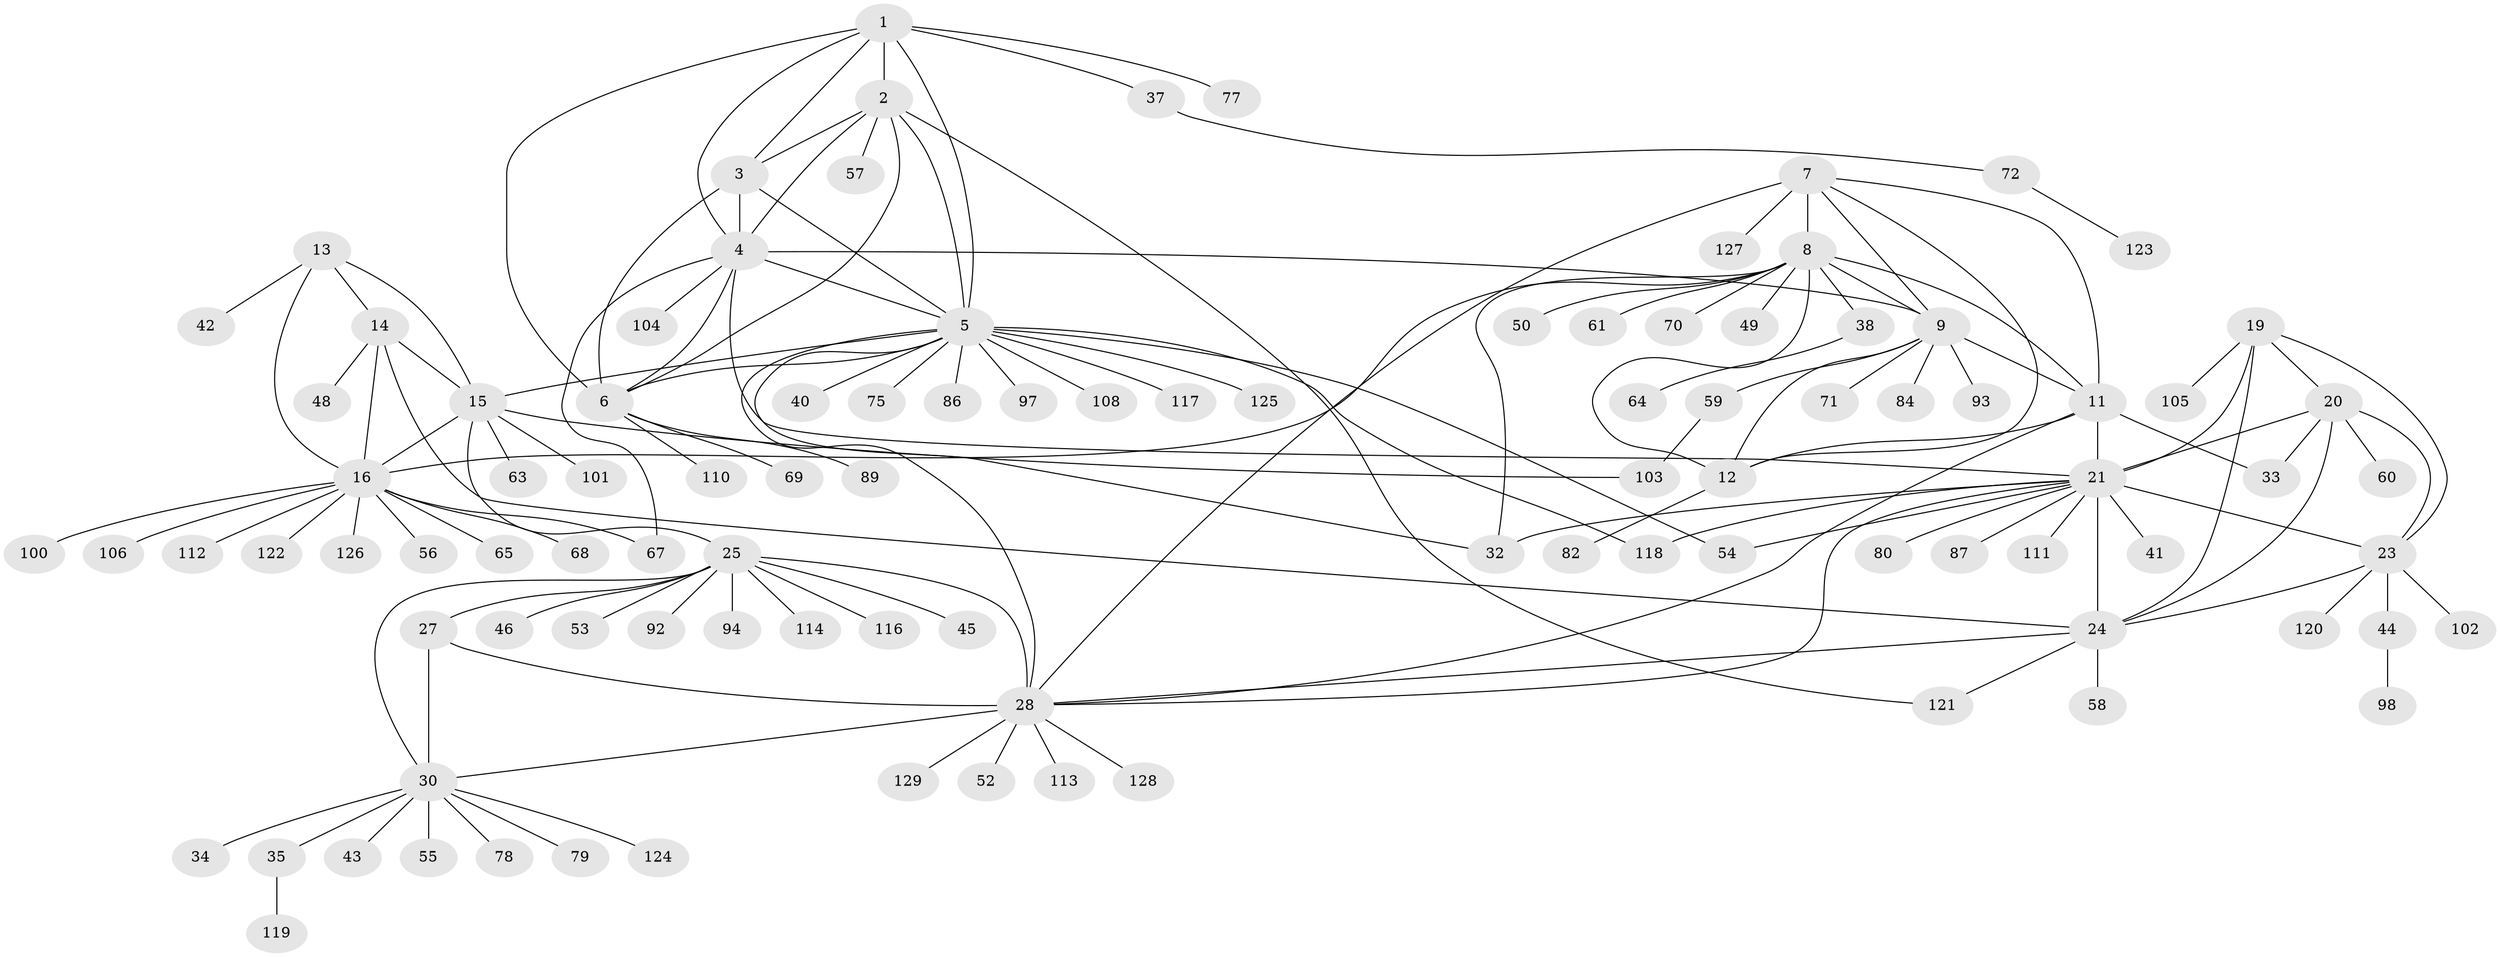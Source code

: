 // original degree distribution, {8: 0.07751937984496124, 5: 0.015503875968992248, 10: 0.015503875968992248, 18: 0.007751937984496124, 7: 0.023255813953488372, 9: 0.046511627906976744, 11: 0.007751937984496124, 6: 0.015503875968992248, 12: 0.007751937984496124, 13: 0.015503875968992248, 3: 0.023255813953488372, 2: 0.16279069767441862, 1: 0.5813953488372093}
// Generated by graph-tools (version 1.1) at 2025/42/03/06/25 10:42:14]
// undirected, 101 vertices, 144 edges
graph export_dot {
graph [start="1"]
  node [color=gray90,style=filled];
  1 [super="+81"];
  2 [super="+47"];
  3;
  4 [super="+36"];
  5 [super="+91"];
  6;
  7 [super="+39"];
  8 [super="+10"];
  9 [super="+74"];
  11 [super="+83"];
  12;
  13 [super="+90"];
  14 [super="+95"];
  15 [super="+18"];
  16 [super="+17"];
  19 [super="+66"];
  20 [super="+88"];
  21 [super="+22"];
  23 [super="+73"];
  24 [super="+31"];
  25 [super="+26"];
  27;
  28 [super="+29"];
  30 [super="+62"];
  32 [super="+51"];
  33 [super="+115"];
  34;
  35;
  37;
  38;
  40;
  41 [super="+99"];
  42;
  43;
  44 [super="+96"];
  45;
  46;
  48;
  49 [super="+76"];
  50;
  52;
  53;
  54;
  55;
  56 [super="+85"];
  57;
  58 [super="+107"];
  59;
  60;
  61;
  63;
  64;
  65;
  67;
  68;
  69;
  70;
  71;
  72;
  75;
  77;
  78;
  79;
  80;
  82;
  84;
  86;
  87;
  89;
  92;
  93;
  94 [super="+109"];
  97;
  98;
  100;
  101;
  102;
  103;
  104;
  105;
  106;
  108;
  110;
  111;
  112;
  113;
  114;
  116;
  117;
  118;
  119;
  120;
  121;
  122;
  123;
  124;
  125;
  126;
  127;
  128;
  129;
  1 -- 2;
  1 -- 3;
  1 -- 4;
  1 -- 5;
  1 -- 6;
  1 -- 37;
  1 -- 77;
  2 -- 3;
  2 -- 4;
  2 -- 5;
  2 -- 6;
  2 -- 57;
  2 -- 121;
  3 -- 4;
  3 -- 5;
  3 -- 6;
  4 -- 5;
  4 -- 6;
  4 -- 9;
  4 -- 21;
  4 -- 67;
  4 -- 104;
  5 -- 6;
  5 -- 15;
  5 -- 32;
  5 -- 40;
  5 -- 54;
  5 -- 75;
  5 -- 86;
  5 -- 97;
  5 -- 108;
  5 -- 117;
  5 -- 118;
  5 -- 125;
  5 -- 28;
  6 -- 69;
  6 -- 89;
  6 -- 110;
  7 -- 8 [weight=2];
  7 -- 9;
  7 -- 11;
  7 -- 12;
  7 -- 127;
  7 -- 28;
  8 -- 9 [weight=2];
  8 -- 11 [weight=2];
  8 -- 12 [weight=2];
  8 -- 38;
  8 -- 61;
  8 -- 70;
  8 -- 16;
  8 -- 32;
  8 -- 49;
  8 -- 50;
  9 -- 11;
  9 -- 12;
  9 -- 59;
  9 -- 71;
  9 -- 84;
  9 -- 93;
  11 -- 12;
  11 -- 28;
  11 -- 21 [weight=2];
  11 -- 33;
  12 -- 82;
  13 -- 14;
  13 -- 15 [weight=2];
  13 -- 16 [weight=2];
  13 -- 42;
  14 -- 15 [weight=2];
  14 -- 16 [weight=2];
  14 -- 24;
  14 -- 48;
  15 -- 16 [weight=4];
  15 -- 101;
  15 -- 103;
  15 -- 25;
  15 -- 63;
  16 -- 67;
  16 -- 100;
  16 -- 126;
  16 -- 65;
  16 -- 68;
  16 -- 106;
  16 -- 112;
  16 -- 56;
  16 -- 122;
  19 -- 20;
  19 -- 21 [weight=2];
  19 -- 23;
  19 -- 24;
  19 -- 105;
  20 -- 21 [weight=2];
  20 -- 23;
  20 -- 24;
  20 -- 33;
  20 -- 60;
  21 -- 23 [weight=2];
  21 -- 24 [weight=2];
  21 -- 118;
  21 -- 32;
  21 -- 41;
  21 -- 111;
  21 -- 80;
  21 -- 54;
  21 -- 87;
  21 -- 28;
  23 -- 24;
  23 -- 44;
  23 -- 102;
  23 -- 120;
  24 -- 58;
  24 -- 121;
  24 -- 28;
  25 -- 27 [weight=2];
  25 -- 28 [weight=4];
  25 -- 30 [weight=2];
  25 -- 46;
  25 -- 92;
  25 -- 94;
  25 -- 45;
  25 -- 114;
  25 -- 116;
  25 -- 53;
  27 -- 28 [weight=2];
  27 -- 30;
  28 -- 30 [weight=2];
  28 -- 129;
  28 -- 128;
  28 -- 113;
  28 -- 52;
  30 -- 34;
  30 -- 35;
  30 -- 43;
  30 -- 55;
  30 -- 78;
  30 -- 79;
  30 -- 124;
  35 -- 119;
  37 -- 72;
  38 -- 64;
  44 -- 98;
  59 -- 103;
  72 -- 123;
}
